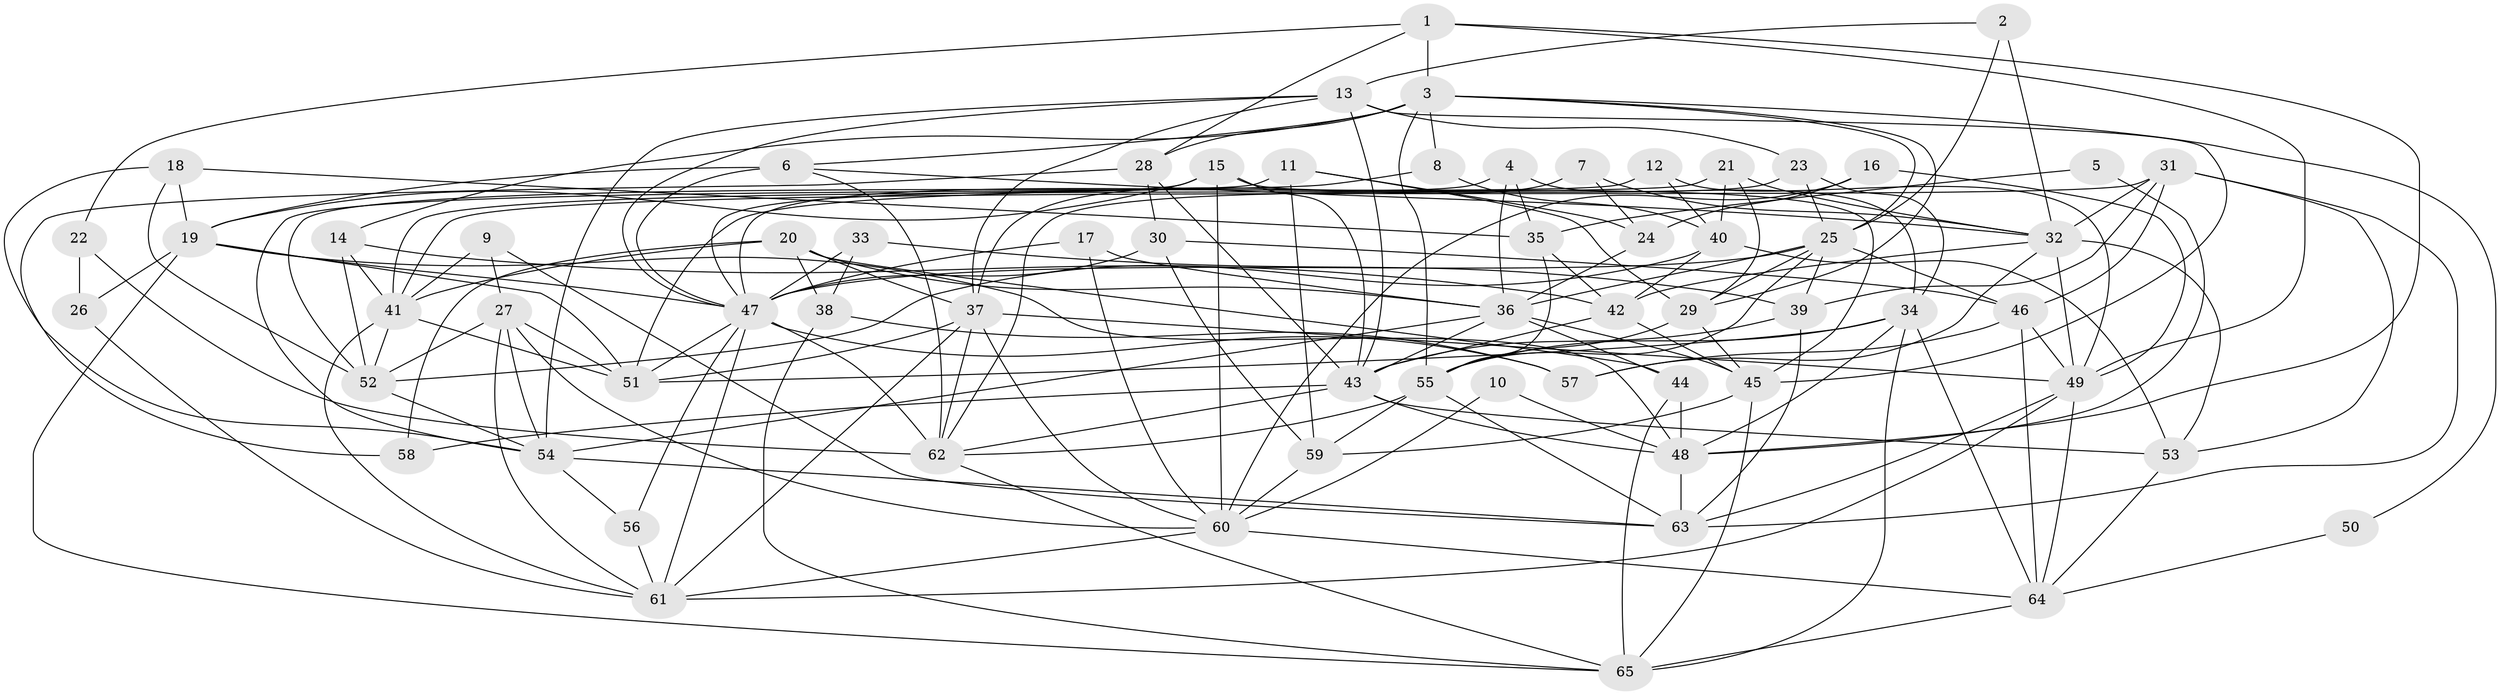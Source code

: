 // original degree distribution, {7: 0.046153846153846156, 3: 0.34615384615384615, 6: 0.11538461538461539, 5: 0.13846153846153847, 4: 0.24615384615384617, 2: 0.1, 9: 0.007692307692307693}
// Generated by graph-tools (version 1.1) at 2025/50/03/09/25 03:50:10]
// undirected, 65 vertices, 183 edges
graph export_dot {
graph [start="1"]
  node [color=gray90,style=filled];
  1;
  2;
  3;
  4;
  5;
  6;
  7;
  8;
  9;
  10;
  11;
  12;
  13;
  14;
  15;
  16;
  17;
  18;
  19;
  20;
  21;
  22;
  23;
  24;
  25;
  26;
  27;
  28;
  29;
  30;
  31;
  32;
  33;
  34;
  35;
  36;
  37;
  38;
  39;
  40;
  41;
  42;
  43;
  44;
  45;
  46;
  47;
  48;
  49;
  50;
  51;
  52;
  53;
  54;
  55;
  56;
  57;
  58;
  59;
  60;
  61;
  62;
  63;
  64;
  65;
  1 -- 3 [weight=1.0];
  1 -- 22 [weight=1.0];
  1 -- 28 [weight=1.0];
  1 -- 48 [weight=1.0];
  1 -- 49 [weight=1.0];
  2 -- 13 [weight=1.0];
  2 -- 25 [weight=1.0];
  2 -- 32 [weight=1.0];
  3 -- 6 [weight=1.0];
  3 -- 8 [weight=1.0];
  3 -- 14 [weight=1.0];
  3 -- 25 [weight=1.0];
  3 -- 28 [weight=1.0];
  3 -- 29 [weight=1.0];
  3 -- 50 [weight=1.0];
  3 -- 55 [weight=1.0];
  4 -- 34 [weight=1.0];
  4 -- 35 [weight=1.0];
  4 -- 36 [weight=1.0];
  4 -- 47 [weight=1.0];
  5 -- 35 [weight=1.0];
  5 -- 48 [weight=1.0];
  6 -- 19 [weight=1.0];
  6 -- 32 [weight=1.0];
  6 -- 47 [weight=2.0];
  6 -- 62 [weight=1.0];
  7 -- 24 [weight=1.0];
  7 -- 32 [weight=1.0];
  7 -- 37 [weight=1.0];
  8 -- 40 [weight=1.0];
  8 -- 51 [weight=1.0];
  9 -- 27 [weight=1.0];
  9 -- 41 [weight=1.0];
  9 -- 63 [weight=1.0];
  10 -- 48 [weight=1.0];
  10 -- 60 [weight=1.0];
  11 -- 24 [weight=1.0];
  11 -- 29 [weight=1.0];
  11 -- 54 [weight=1.0];
  11 -- 59 [weight=1.0];
  12 -- 40 [weight=1.0];
  12 -- 49 [weight=1.0];
  12 -- 52 [weight=1.0];
  13 -- 23 [weight=1.0];
  13 -- 37 [weight=1.0];
  13 -- 43 [weight=1.0];
  13 -- 45 [weight=1.0];
  13 -- 47 [weight=1.0];
  13 -- 54 [weight=1.0];
  14 -- 41 [weight=1.0];
  14 -- 42 [weight=1.0];
  14 -- 52 [weight=1.0];
  15 -- 19 [weight=1.0];
  15 -- 43 [weight=1.0];
  15 -- 45 [weight=2.0];
  15 -- 47 [weight=1.0];
  15 -- 60 [weight=1.0];
  16 -- 24 [weight=1.0];
  16 -- 49 [weight=1.0];
  16 -- 60 [weight=1.0];
  17 -- 36 [weight=1.0];
  17 -- 47 [weight=1.0];
  17 -- 60 [weight=1.0];
  18 -- 19 [weight=1.0];
  18 -- 35 [weight=1.0];
  18 -- 52 [weight=1.0];
  18 -- 54 [weight=1.0];
  19 -- 26 [weight=1.0];
  19 -- 47 [weight=1.0];
  19 -- 48 [weight=1.0];
  19 -- 51 [weight=1.0];
  19 -- 65 [weight=1.0];
  20 -- 36 [weight=1.0];
  20 -- 37 [weight=1.0];
  20 -- 38 [weight=1.0];
  20 -- 41 [weight=1.0];
  20 -- 44 [weight=1.0];
  20 -- 58 [weight=1.0];
  21 -- 29 [weight=1.0];
  21 -- 32 [weight=1.0];
  21 -- 40 [weight=1.0];
  21 -- 41 [weight=1.0];
  22 -- 26 [weight=1.0];
  22 -- 62 [weight=1.0];
  23 -- 25 [weight=1.0];
  23 -- 34 [weight=1.0];
  23 -- 62 [weight=1.0];
  24 -- 36 [weight=1.0];
  25 -- 29 [weight=1.0];
  25 -- 36 [weight=1.0];
  25 -- 39 [weight=1.0];
  25 -- 46 [weight=1.0];
  25 -- 47 [weight=1.0];
  25 -- 55 [weight=2.0];
  26 -- 61 [weight=1.0];
  27 -- 51 [weight=2.0];
  27 -- 52 [weight=1.0];
  27 -- 54 [weight=1.0];
  27 -- 60 [weight=1.0];
  27 -- 61 [weight=1.0];
  28 -- 30 [weight=1.0];
  28 -- 43 [weight=1.0];
  28 -- 58 [weight=1.0];
  29 -- 45 [weight=1.0];
  29 -- 55 [weight=1.0];
  30 -- 46 [weight=1.0];
  30 -- 47 [weight=1.0];
  30 -- 59 [weight=1.0];
  31 -- 32 [weight=1.0];
  31 -- 39 [weight=1.0];
  31 -- 41 [weight=1.0];
  31 -- 46 [weight=1.0];
  31 -- 53 [weight=1.0];
  31 -- 63 [weight=1.0];
  32 -- 42 [weight=1.0];
  32 -- 49 [weight=1.0];
  32 -- 53 [weight=1.0];
  32 -- 57 [weight=1.0];
  33 -- 38 [weight=1.0];
  33 -- 39 [weight=1.0];
  33 -- 47 [weight=1.0];
  34 -- 48 [weight=1.0];
  34 -- 51 [weight=1.0];
  34 -- 55 [weight=1.0];
  34 -- 64 [weight=1.0];
  34 -- 65 [weight=1.0];
  35 -- 42 [weight=1.0];
  35 -- 55 [weight=1.0];
  36 -- 43 [weight=1.0];
  36 -- 44 [weight=1.0];
  36 -- 45 [weight=1.0];
  36 -- 54 [weight=1.0];
  37 -- 49 [weight=1.0];
  37 -- 51 [weight=1.0];
  37 -- 60 [weight=1.0];
  37 -- 61 [weight=1.0];
  37 -- 62 [weight=1.0];
  38 -- 57 [weight=1.0];
  38 -- 65 [weight=1.0];
  39 -- 43 [weight=1.0];
  39 -- 63 [weight=1.0];
  40 -- 42 [weight=1.0];
  40 -- 52 [weight=2.0];
  40 -- 53 [weight=1.0];
  41 -- 51 [weight=1.0];
  41 -- 52 [weight=1.0];
  41 -- 61 [weight=1.0];
  42 -- 43 [weight=1.0];
  42 -- 45 [weight=1.0];
  43 -- 48 [weight=1.0];
  43 -- 53 [weight=2.0];
  43 -- 58 [weight=1.0];
  43 -- 62 [weight=1.0];
  44 -- 48 [weight=2.0];
  44 -- 65 [weight=1.0];
  45 -- 59 [weight=1.0];
  45 -- 65 [weight=1.0];
  46 -- 49 [weight=1.0];
  46 -- 57 [weight=1.0];
  46 -- 64 [weight=1.0];
  47 -- 51 [weight=1.0];
  47 -- 56 [weight=1.0];
  47 -- 57 [weight=1.0];
  47 -- 61 [weight=1.0];
  47 -- 62 [weight=1.0];
  48 -- 63 [weight=1.0];
  49 -- 61 [weight=1.0];
  49 -- 63 [weight=1.0];
  49 -- 64 [weight=2.0];
  50 -- 64 [weight=1.0];
  52 -- 54 [weight=1.0];
  53 -- 64 [weight=1.0];
  54 -- 56 [weight=1.0];
  54 -- 63 [weight=1.0];
  55 -- 59 [weight=1.0];
  55 -- 62 [weight=1.0];
  55 -- 63 [weight=1.0];
  56 -- 61 [weight=1.0];
  59 -- 60 [weight=1.0];
  60 -- 61 [weight=1.0];
  60 -- 64 [weight=2.0];
  62 -- 65 [weight=1.0];
  64 -- 65 [weight=1.0];
}
